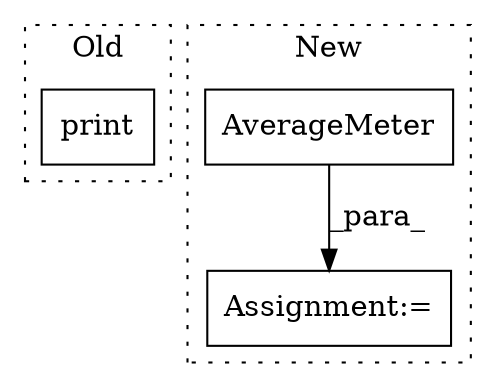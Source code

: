 digraph G {
subgraph cluster0 {
1 [label="print" a="32" s="10049,10364" l="6,1" shape="box"];
label = "Old";
style="dotted";
}
subgraph cluster1 {
2 [label="AverageMeter" a="32" s="9202,9229" l="13,1" shape="box"];
3 [label="Assignment:=" a="7" s="9364" l="1" shape="box"];
label = "New";
style="dotted";
}
2 -> 3 [label="_para_"];
}